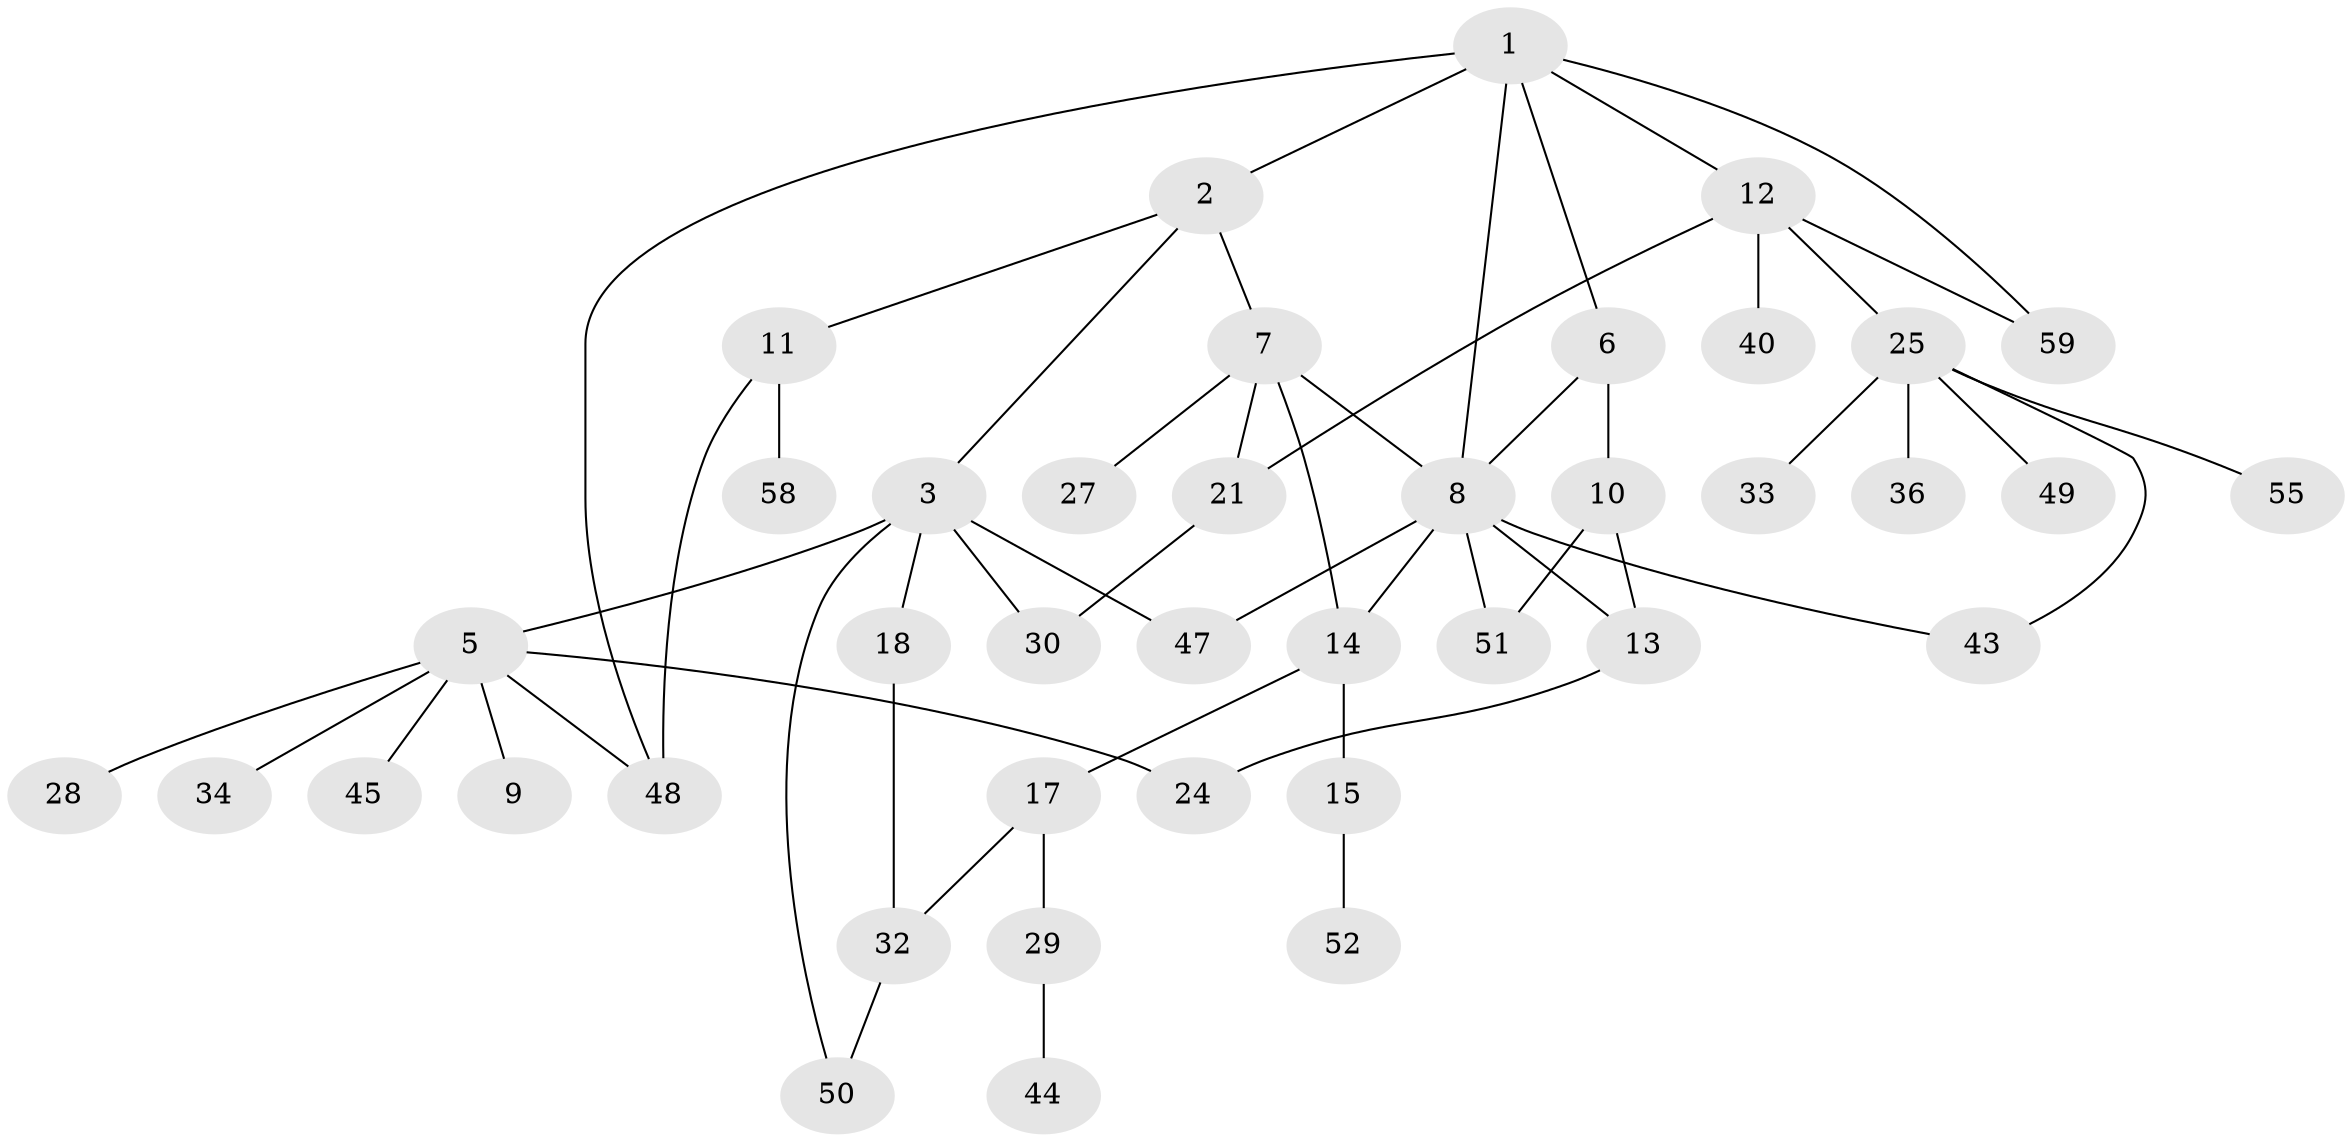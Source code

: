 // Generated by graph-tools (version 1.1) at 2025/51/02/27/25 19:51:38]
// undirected, 40 vertices, 54 edges
graph export_dot {
graph [start="1"]
  node [color=gray90,style=filled];
  1 [super="+4"];
  2;
  3 [super="+41"];
  5 [super="+23"];
  6;
  7 [super="+38"];
  8 [super="+20"];
  9;
  10 [super="+35"];
  11 [super="+42"];
  12 [super="+16"];
  13 [super="+19"];
  14 [super="+22"];
  15 [super="+54"];
  17 [super="+57"];
  18;
  21 [super="+46"];
  24 [super="+37"];
  25 [super="+26"];
  27;
  28;
  29 [super="+31"];
  30;
  32 [super="+39"];
  33 [super="+53"];
  34;
  36;
  40;
  43;
  44;
  45 [super="+60"];
  47;
  48 [super="+56"];
  49;
  50;
  51;
  52;
  55;
  58;
  59;
  1 -- 2;
  1 -- 12;
  1 -- 59;
  1 -- 8;
  1 -- 48;
  1 -- 6;
  2 -- 3;
  2 -- 7;
  2 -- 11;
  3 -- 5;
  3 -- 18;
  3 -- 47;
  3 -- 50;
  3 -- 30;
  5 -- 9;
  5 -- 34;
  5 -- 45;
  5 -- 48;
  5 -- 28;
  5 -- 24;
  6 -- 10;
  6 -- 8;
  7 -- 8 [weight=2];
  7 -- 27;
  7 -- 14;
  7 -- 21;
  8 -- 13;
  8 -- 14;
  8 -- 51;
  8 -- 43;
  8 -- 47;
  10 -- 13;
  10 -- 51;
  11 -- 48;
  11 -- 58;
  12 -- 40;
  12 -- 25;
  12 -- 59;
  12 -- 21;
  13 -- 24;
  14 -- 15;
  14 -- 17;
  15 -- 52;
  17 -- 29;
  17 -- 32;
  18 -- 32;
  21 -- 30;
  25 -- 43;
  25 -- 33;
  25 -- 49;
  25 -- 36;
  25 -- 55;
  29 -- 44;
  32 -- 50;
}
